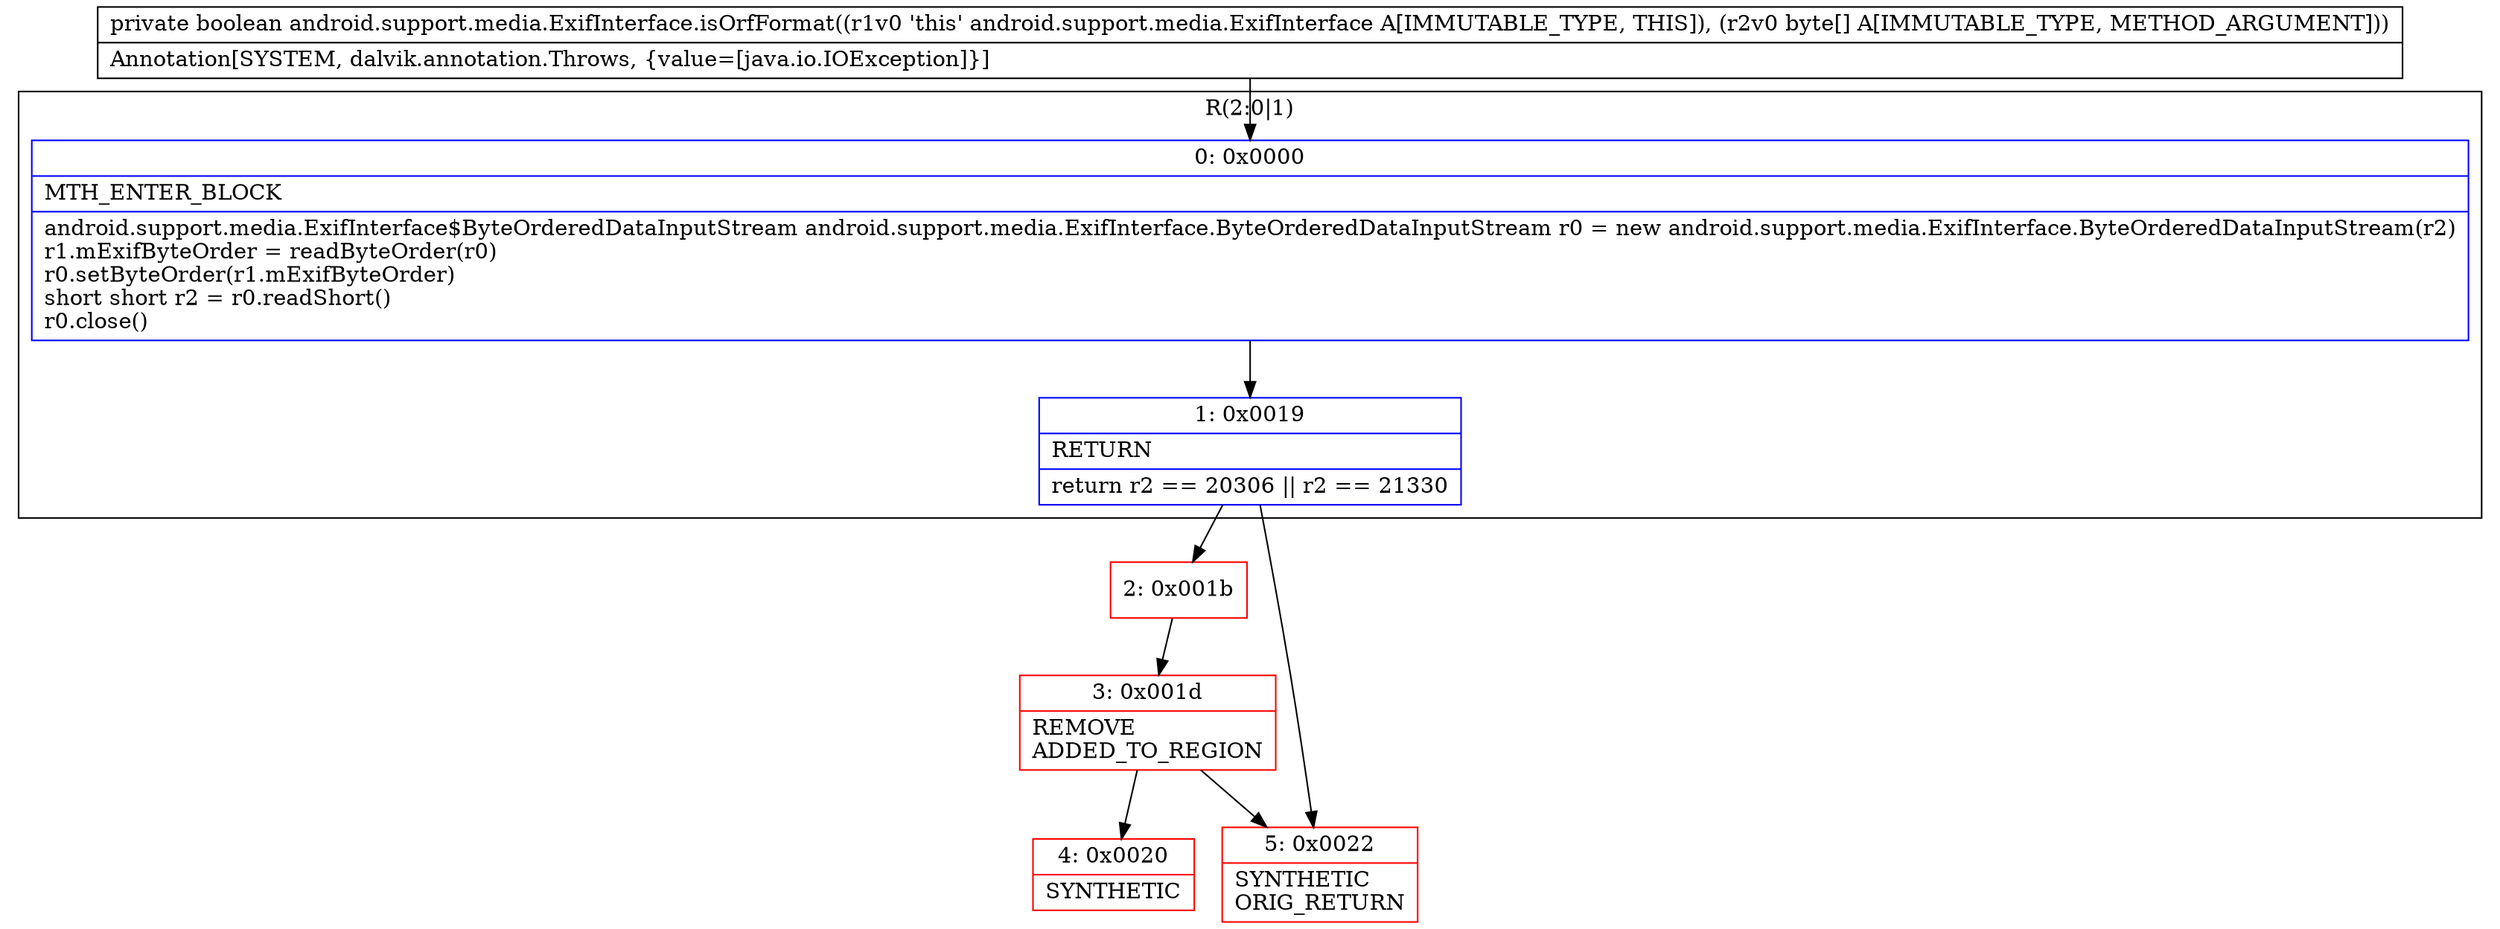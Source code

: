 digraph "CFG forandroid.support.media.ExifInterface.isOrfFormat([B)Z" {
subgraph cluster_Region_850842831 {
label = "R(2:0|1)";
node [shape=record,color=blue];
Node_0 [shape=record,label="{0\:\ 0x0000|MTH_ENTER_BLOCK\l|android.support.media.ExifInterface$ByteOrderedDataInputStream android.support.media.ExifInterface.ByteOrderedDataInputStream r0 = new android.support.media.ExifInterface.ByteOrderedDataInputStream(r2)\lr1.mExifByteOrder = readByteOrder(r0)\lr0.setByteOrder(r1.mExifByteOrder)\lshort short r2 = r0.readShort()\lr0.close()\l}"];
Node_1 [shape=record,label="{1\:\ 0x0019|RETURN\l|return r2 == 20306 \|\| r2 == 21330\l}"];
}
Node_2 [shape=record,color=red,label="{2\:\ 0x001b}"];
Node_3 [shape=record,color=red,label="{3\:\ 0x001d|REMOVE\lADDED_TO_REGION\l}"];
Node_4 [shape=record,color=red,label="{4\:\ 0x0020|SYNTHETIC\l}"];
Node_5 [shape=record,color=red,label="{5\:\ 0x0022|SYNTHETIC\lORIG_RETURN\l}"];
MethodNode[shape=record,label="{private boolean android.support.media.ExifInterface.isOrfFormat((r1v0 'this' android.support.media.ExifInterface A[IMMUTABLE_TYPE, THIS]), (r2v0 byte[] A[IMMUTABLE_TYPE, METHOD_ARGUMENT]))  | Annotation[SYSTEM, dalvik.annotation.Throws, \{value=[java.io.IOException]\}]\l}"];
MethodNode -> Node_0;
Node_0 -> Node_1;
Node_1 -> Node_2;
Node_1 -> Node_5;
Node_2 -> Node_3;
Node_3 -> Node_4;
Node_3 -> Node_5;
}

